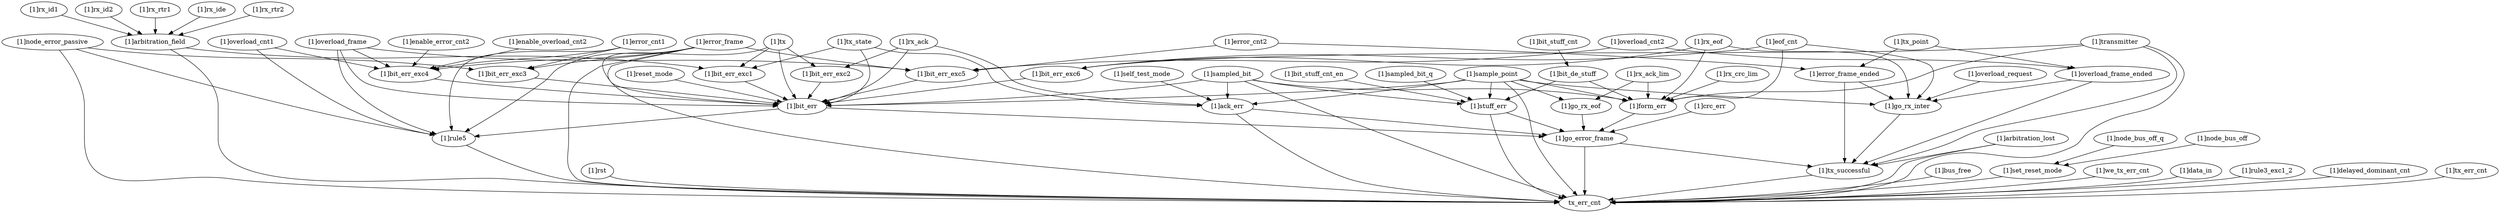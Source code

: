 strict digraph "" {
	"[1]rx_id1"	 [complexity=51,
		importance=0.0402280769443,
		rank=0.000788785822437];
	"[1]arbitration_field"	 [complexity=45,
		importance=0.0378671528924,
		rank=0.000841492286498];
	"[1]rx_id1" -> "[1]arbitration_field";
	"[1]rst"	 [complexity=10,
		importance=0.0456362960188,
		rank=0.00456362960188];
	tx_err_cnt	 [complexity=9,
		importance=0.00881156648448,
		rank=0.00097906294272];
	"[1]rst" -> tx_err_cnt;
	"[1]tx_state"	 [complexity=32,
		importance=0.0278568218364,
		rank=0.000870525682388];
	"[1]bit_err_exc1"	 [complexity=41,
		importance=0.0350619587213,
		rank=0.000855169724911];
	"[1]tx_state" -> "[1]bit_err_exc1";
	"[1]ack_err"	 [complexity=26,
		importance=0.0254595720601,
		rank=0.000979214310003];
	"[1]tx_state" -> "[1]ack_err";
	"[1]bit_err"	 [complexity=26,
		importance=0.0323441538833,
		rank=0.00124400591859];
	"[1]tx_state" -> "[1]bit_err";
	"[1]bus_free"	 [complexity=12,
		importance=0.020632664095,
		rank=0.00171938867459];
	"[1]bus_free" -> tx_err_cnt;
	"[1]bit_err_exc6"	 [complexity=41,
		importance=0.0343764149101,
		rank=0.000838449144149];
	"[1]bit_err_exc6" -> "[1]bit_err";
	"[1]overload_frame"	 [complexity=46,
		importance=0.0364746689326,
		rank=0.000792927585492];
	"[1]overload_frame" -> "[1]bit_err";
	"[1]bit_err_exc5"	 [complexity=41,
		importance=0.0346225785913,
		rank=0.000844453136373];
	"[1]overload_frame" -> "[1]bit_err_exc5";
	"[1]bit_err_exc4"	 [complexity=41,
		importance=0.0346940970435,
		rank=0.000846197488866];
	"[1]overload_frame" -> "[1]bit_err_exc4";
	"[1]rule5"	 [complexity=26,
		importance=0.0115067038924,
		rank=0.000442565534322];
	"[1]overload_frame" -> "[1]rule5";
	"[1]bit_err_exc1" -> "[1]bit_err";
	"[1]bit_err_exc2"	 [complexity=41,
		importance=0.0347612911375,
		rank=0.000847836369208];
	"[1]bit_err_exc2" -> "[1]bit_err";
	"[1]bit_err_exc3"	 [complexity=41,
		importance=0.0342473126,
		rank=0.000835300307317];
	"[1]bit_err_exc3" -> "[1]bit_err";
	"[1]overload_cnt1"	 [complexity=48,
		importance=0.0370008329274,
		rank=0.000770850685987];
	"[1]overload_cnt1" -> "[1]bit_err_exc4";
	"[1]overload_cnt1" -> "[1]rule5";
	"[1]go_rx_inter"	 [complexity=19,
		importance=0.0219369620743,
		rank=0.00115457695128];
	"[1]tx_successful"	 [complexity=12,
		importance=0.0196702165828,
		rank=0.00163918471524];
	"[1]go_rx_inter" -> "[1]tx_successful";
	"[1]set_reset_mode"	 [complexity=10,
		importance=0.028315726049,
		rank=0.0028315726049];
	"[1]set_reset_mode" -> tx_err_cnt;
	"[1]overload_cnt2"	 [complexity=29,
		importance=0.0264862838862,
		rank=0.000913320134006];
	"[1]overload_cnt2" -> "[1]bit_err_exc5";
	"[1]overload_frame_ended"	 [complexity=26,
		importance=0.0238994864204,
		rank=0.000919211016168];
	"[1]overload_cnt2" -> "[1]overload_frame_ended";
	"[1]bit_de_stuff"	 [complexity=32,
		importance=0.0269128539006,
		rank=0.000841026684393];
	"[1]form_err"	 [complexity=26,
		importance=0.0253381622706,
		rank=0.000974544702717];
	"[1]bit_de_stuff" -> "[1]form_err";
	"[1]stuff_err"	 [complexity=26,
		importance=0.0248477700003,
		rank=0.00095568346155];
	"[1]bit_de_stuff" -> "[1]stuff_err";
	"[1]tx_successful" -> tx_err_cnt;
	"[1]ack_err" -> tx_err_cnt;
	"[1]go_error_frame"	 [complexity=19,
		importance=0.022859853584,
		rank=0.00120315018863];
	"[1]ack_err" -> "[1]go_error_frame";
	"[1]node_bus_off_q"	 [complexity=13,
		importance=0.0299931134441,
		rank=0.00230716257262];
	"[1]node_bus_off_q" -> "[1]set_reset_mode";
	"[1]reset_mode"	 [complexity=41,
		importance=0.0339226174796,
		rank=0.000827380914137];
	"[1]reset_mode" -> "[1]bit_err";
	"[1]rx_ack_lim"	 [complexity=40,
		importance=0.0273764915806,
		rank=0.000684412289514];
	"[1]rx_ack_lim" -> "[1]form_err";
	"[1]go_rx_eof"	 [complexity=26,
		importance=0.0246196124417,
		rank=0.000946908170836];
	"[1]rx_ack_lim" -> "[1]go_rx_eof";
	"[1]tx_point"	 [complexity=29,
		importance=0.0254779500167,
		rank=0.000878550000577];
	"[1]tx_point" -> "[1]overload_frame_ended";
	"[1]error_frame_ended"	 [complexity=26,
		importance=0.0238619853019,
		rank=0.000917768665458];
	"[1]tx_point" -> "[1]error_frame_ended";
	"[1]bit_stuff_cnt"	 [complexity=34,
		importance=0.0317785891592,
		rank=0.000934664387035];
	"[1]bit_stuff_cnt" -> "[1]bit_de_stuff";
	"[1]we_tx_err_cnt"	 [complexity=10,
		importance=0.0368247295343,
		rank=0.00368247295343];
	"[1]we_tx_err_cnt" -> tx_err_cnt;
	"[1]rx_id2"	 [complexity=51,
		importance=0.0403333164714,
		rank=0.000790849342577];
	"[1]rx_id2" -> "[1]arbitration_field";
	"[1]enable_error_cnt2"	 [complexity=48,
		importance=0.036812382177,
		rank=0.000766924628688];
	"[1]enable_error_cnt2" -> "[1]bit_err_exc4";
	"[1]arbitration_field" -> "[1]bit_err_exc1";
	"[1]arbitration_field" -> tx_err_cnt;
	"[1]overload_request"	 [complexity=26,
		importance=0.0235154256707,
		rank=0.000904439448872];
	"[1]overload_request" -> "[1]go_rx_inter";
	"[1]eof_cnt"	 [complexity=45,
		importance=0.036671237489,
		rank=0.000814916388643];
	"[1]eof_cnt" -> "[1]bit_err_exc6";
	"[1]eof_cnt" -> "[1]go_rx_inter";
	"[1]eof_cnt" -> "[1]form_err";
	"[1]bit_err" -> "[1]rule5";
	"[1]bit_err" -> "[1]go_error_frame";
	"[1]bit_err_exc5" -> "[1]bit_err";
	"[1]error_cnt2"	 [complexity=29,
		importance=0.0261488193276,
		rank=0.000901683425091];
	"[1]error_cnt2" -> "[1]bit_err_exc5";
	"[1]error_cnt2" -> "[1]error_frame_ended";
	"[1]overload_frame_ended" -> "[1]go_rx_inter";
	"[1]overload_frame_ended" -> "[1]tx_successful";
	"[1]data_in"	 [complexity=12,
		importance=0.0103900300808,
		rank=0.00086583584007];
	"[1]data_in" -> tx_err_cnt;
	"[1]sampled_bit_q"	 [complexity=32,
		importance=0.0264262335967,
		rank=0.000825819799896];
	"[1]sampled_bit_q" -> "[1]stuff_err";
	"[1]node_bus_off"	 [complexity=13,
		importance=0.0327757958422,
		rank=0.00252121506478];
	"[1]node_bus_off" -> "[1]set_reset_mode";
	"[1]rx_eof"	 [complexity=45,
		importance=0.0364367559189,
		rank=0.000809705687086];
	"[1]rx_eof" -> "[1]bit_err_exc6";
	"[1]rx_eof" -> "[1]go_rx_inter";
	"[1]rx_eof" -> "[1]form_err";
	"[1]bit_err_exc4" -> "[1]bit_err";
	"[1]rx_ack"	 [complexity=32,
		importance=0.0274580873875,
		rank=0.000858065230861];
	"[1]rx_ack" -> "[1]bit_err_exc2";
	"[1]rx_ack" -> "[1]ack_err";
	"[1]rx_ack" -> "[1]bit_err";
	"[1]rx_crc_lim"	 [complexity=40,
		importance=0.0273808747618,
		rank=0.000684521869044];
	"[1]rx_crc_lim" -> "[1]form_err";
	"[1]error_cnt1"	 [complexity=48,
		importance=0.0367515133603,
		rank=0.000765656528339];
	"[1]error_cnt1" -> "[1]bit_err_exc3";
	"[1]error_cnt1" -> "[1]bit_err_exc4";
	"[1]error_cnt1" -> "[1]rule5";
	"[1]bit_stuff_cnt_en"	 [complexity=32,
		importance=0.0273634487269,
		rank=0.000855107772717];
	"[1]bit_stuff_cnt_en" -> "[1]stuff_err";
	"[1]rx_rtr1"	 [complexity=51,
		importance=0.0404795361004,
		rank=0.000793716394126];
	"[1]rx_rtr1" -> "[1]arbitration_field";
	"[1]transmitter"	 [complexity=45,
		importance=0.0370517792533,
		rank=0.000823372872295];
	"[1]transmitter" -> "[1]bit_err_exc6";
	"[1]transmitter" -> "[1]tx_successful";
	"[1]transmitter" -> tx_err_cnt;
	"[1]transmitter" -> "[1]form_err";
	"[1]rx_ide"	 [complexity=51,
		importance=0.040627201819,
		rank=0.000796611800372];
	"[1]rx_ide" -> "[1]arbitration_field";
	"[1]rule5" -> tx_err_cnt;
	"[1]rx_rtr2"	 [complexity=51,
		importance=0.0404466798879,
		rank=0.000793072154665];
	"[1]rx_rtr2" -> "[1]arbitration_field";
	"[1]sampled_bit"	 [complexity=32,
		importance=0.0270380356564,
		rank=0.000844938614264];
	"[1]sampled_bit" -> "[1]ack_err";
	"[1]sampled_bit" -> "[1]bit_err";
	"[1]sampled_bit" -> tx_err_cnt;
	"[1]sampled_bit" -> "[1]form_err";
	"[1]sampled_bit" -> "[1]stuff_err";
	"[1]self_test_mode"	 [complexity=32,
		importance=0.0270380356564,
		rank=0.000844938614264];
	"[1]self_test_mode" -> "[1]ack_err";
	"[1]sample_point"	 [complexity=32,
		importance=0.0270380356564,
		rank=0.000844938614264];
	"[1]sample_point" -> "[1]go_rx_inter";
	"[1]sample_point" -> "[1]ack_err";
	"[1]sample_point" -> "[1]bit_err";
	"[1]sample_point" -> tx_err_cnt;
	"[1]sample_point" -> "[1]form_err";
	"[1]sample_point" -> "[1]stuff_err";
	"[1]sample_point" -> "[1]go_rx_eof";
	"[1]crc_err"	 [complexity=26,
		importance=0.0257287442643,
		rank=0.00098956708709];
	"[1]crc_err" -> "[1]go_error_frame";
	"[1]form_err" -> "[1]go_error_frame";
	"[1]error_frame"	 [complexity=46,
		importance=0.0365821134174,
		rank=0.000795263335161];
	"[1]error_frame" -> "[1]bit_err_exc3";
	"[1]error_frame" -> "[1]bit_err";
	"[1]error_frame" -> "[1]bit_err_exc5";
	"[1]error_frame" -> "[1]bit_err_exc4";
	"[1]error_frame" -> "[1]rule5";
	"[1]error_frame" -> tx_err_cnt;
	"[1]rule3_exc1_2"	 [complexity=26,
		importance=0.0132183738704,
		rank=0.000508398995014];
	"[1]rule3_exc1_2" -> tx_err_cnt;
	"[1]go_error_frame" -> "[1]tx_successful";
	"[1]go_error_frame" -> tx_err_cnt;
	"[1]node_error_passive"	 [complexity=45,
		importance=0.0387076454973,
		rank=0.00086016989994];
	"[1]node_error_passive" -> "[1]bit_err_exc3";
	"[1]node_error_passive" -> "[1]rule5";
	"[1]node_error_passive" -> tx_err_cnt;
	"[1]arbitration_lost"	 [complexity=19,
		importance=0.0227389583785,
		rank=0.00119678728308];
	"[1]arbitration_lost" -> "[1]tx_successful";
	"[1]arbitration_lost" -> tx_err_cnt;
	"[1]delayed_dominant_cnt"	 [complexity=26,
		importance=0.0122778457769,
		rank=0.000472224837574];
	"[1]delayed_dominant_cnt" -> tx_err_cnt;
	"[1]tx"	 [complexity=45,
		importance=0.0464884243186,
		rank=0.00103307609597];
	"[1]tx" -> "[1]bit_err_exc1";
	"[1]tx" -> "[1]bit_err_exc2";
	"[1]tx" -> "[1]bit_err";
	"[1]tx" -> tx_err_cnt;
	"[1]enable_overload_cnt2"	 [complexity=48,
		importance=0.0376893507783,
		rank=0.000785194807881];
	"[1]enable_overload_cnt2" -> "[1]bit_err_exc4";
	"[1]stuff_err" -> tx_err_cnt;
	"[1]stuff_err" -> "[1]go_error_frame";
	"[1]tx_err_cnt"	 [complexity=18,
		importance=0.0440578324224,
		rank=0.0024476573568];
	"[1]tx_err_cnt" -> tx_err_cnt;
	"[1]error_frame_ended" -> "[1]go_rx_inter";
	"[1]error_frame_ended" -> "[1]tx_successful";
	"[1]go_rx_eof" -> "[1]go_error_frame";
}
